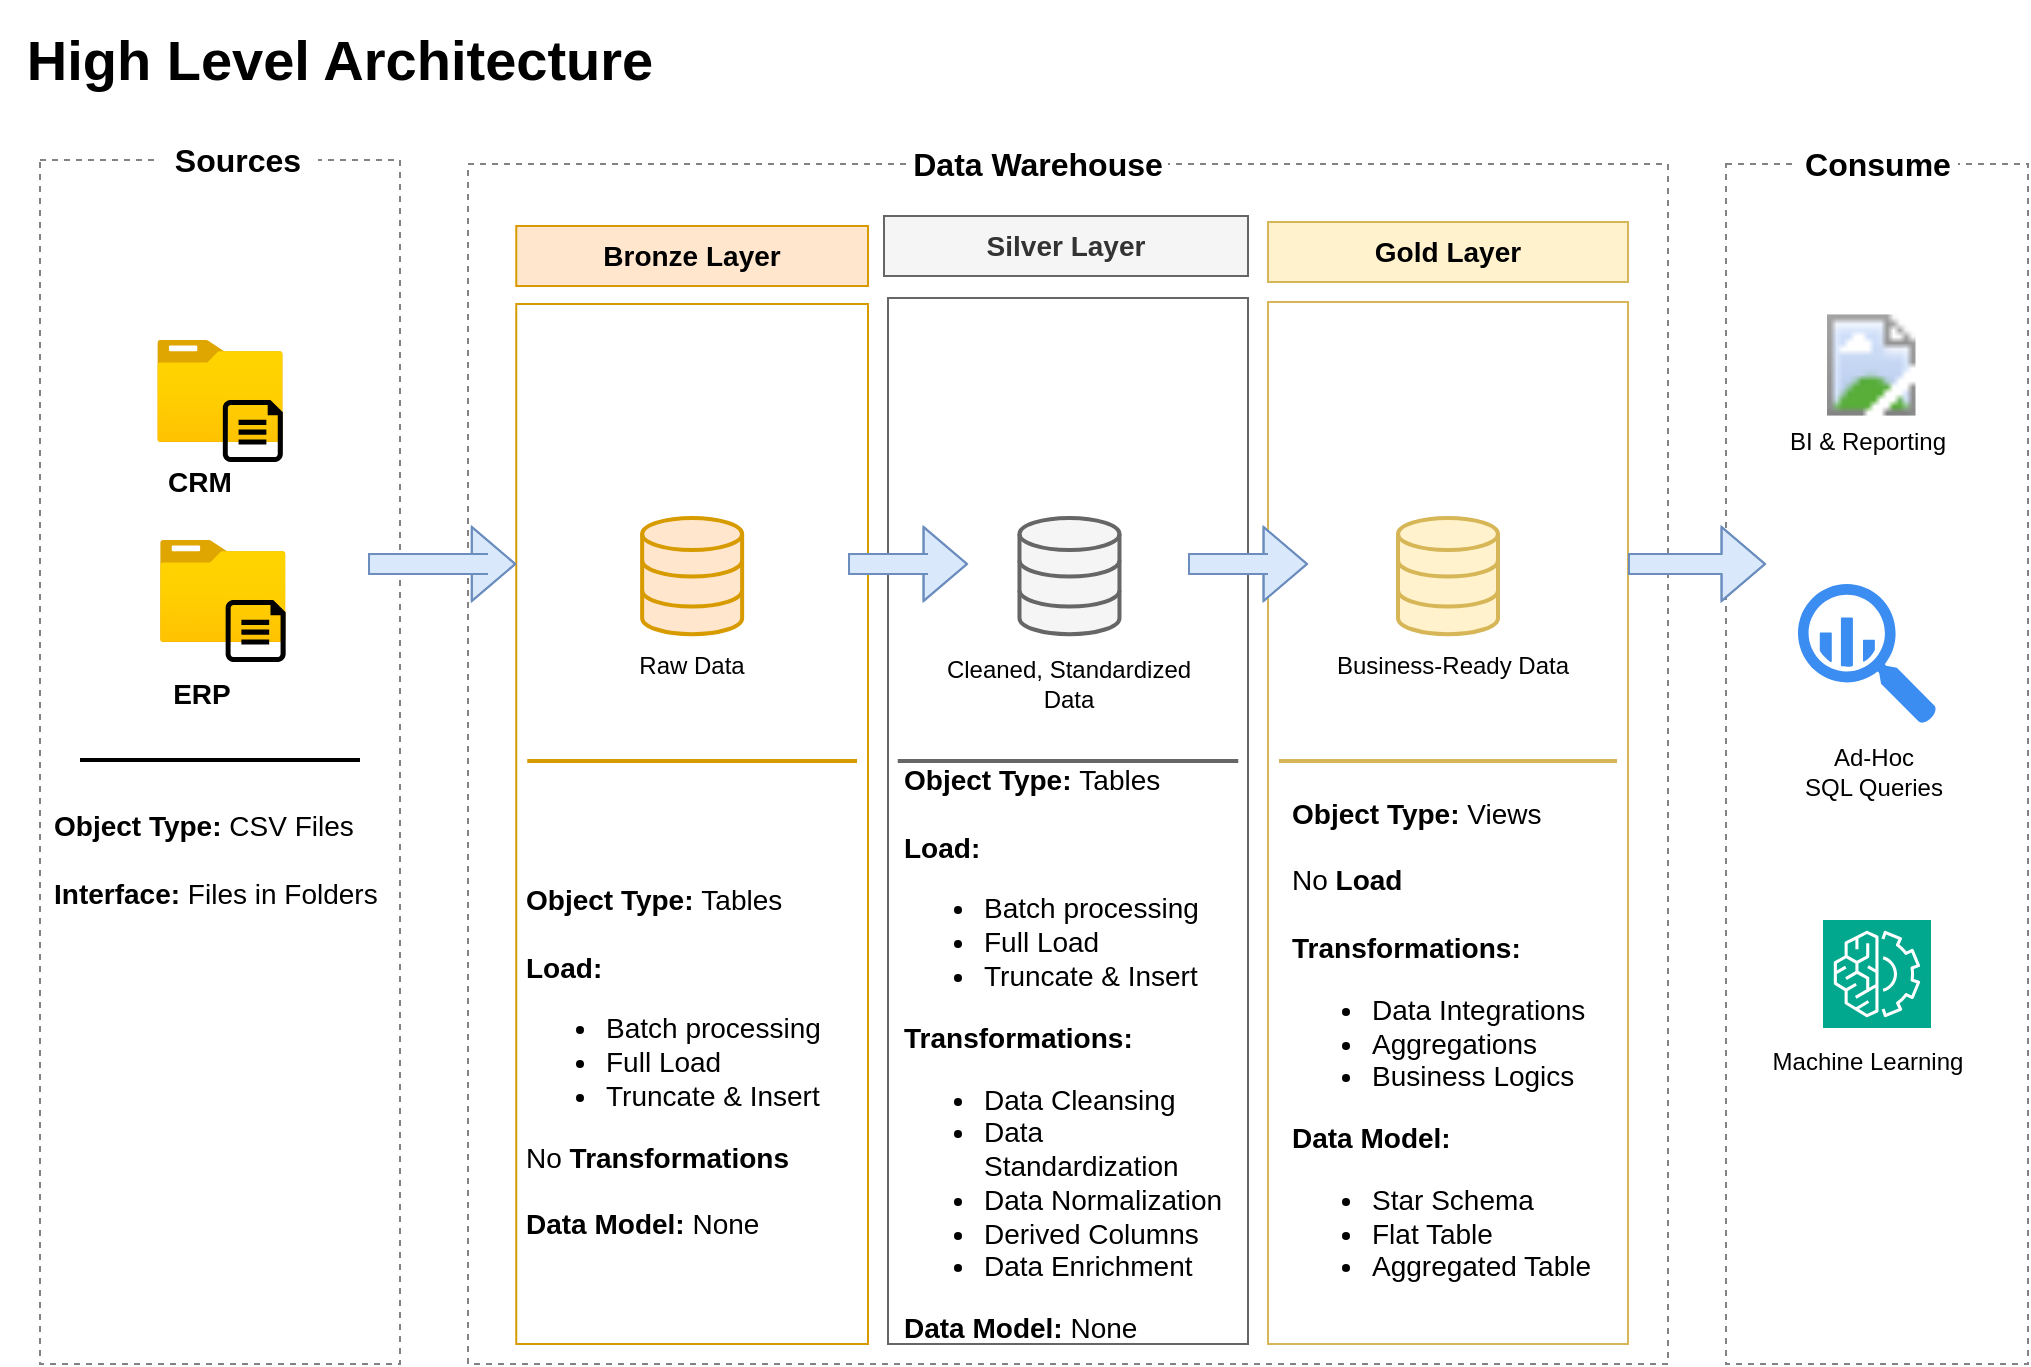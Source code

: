 <mxfile version="26.2.2">
  <diagram name="Page-1" id="UmvSnaBmRrHWnvIkjru-">
    <mxGraphModel dx="1971" dy="679" grid="1" gridSize="10" guides="1" tooltips="1" connect="1" arrows="1" fold="1" page="1" pageScale="1" pageWidth="827" pageHeight="1169" math="0" shadow="0">
      <root>
        <mxCell id="0" />
        <mxCell id="1" parent="0" />
        <mxCell id="a6dhgbFoVq2myDau4QTH-1" value="" style="rounded=0;whiteSpace=wrap;html=1;gradientColor=none;fillColor=none;dashed=1;strokeColor=#838383;" parent="1" vertex="1">
          <mxGeometry x="-50" y="80" width="180" height="602" as="geometry" />
        </mxCell>
        <mxCell id="a6dhgbFoVq2myDau4QTH-2" value="&lt;b&gt;Sources&lt;/b&gt;" style="rounded=0;whiteSpace=wrap;html=1;strokeColor=none;fontSize=16;" parent="1" vertex="1">
          <mxGeometry x="9" y="70" width="80" height="20" as="geometry" />
        </mxCell>
        <mxCell id="a6dhgbFoVq2myDau4QTH-4" value="" style="rounded=0;whiteSpace=wrap;html=1;gradientColor=none;fillColor=none;dashed=1;strokeColor=#838383;" parent="1" vertex="1">
          <mxGeometry x="164" y="82" width="600" height="600" as="geometry" />
        </mxCell>
        <mxCell id="a6dhgbFoVq2myDau4QTH-5" value="&lt;b&gt;Data Warehouse&lt;/b&gt;" style="rounded=0;whiteSpace=wrap;html=1;strokeColor=none;fontSize=16;" parent="1" vertex="1">
          <mxGeometry x="384" y="72" width="130" height="20" as="geometry" />
        </mxCell>
        <mxCell id="a6dhgbFoVq2myDau4QTH-6" value="" style="rounded=0;whiteSpace=wrap;html=1;gradientColor=none;fillColor=none;dashed=1;strokeColor=#838383;" parent="1" vertex="1">
          <mxGeometry x="793" y="82" width="151" height="600" as="geometry" />
        </mxCell>
        <mxCell id="a6dhgbFoVq2myDau4QTH-7" style="edgeStyle=orthogonalEdgeStyle;rounded=0;orthogonalLoop=1;jettySize=auto;html=1;exitX=0.5;exitY=1;exitDx=0;exitDy=0;" parent="1" edge="1">
          <mxGeometry relative="1" as="geometry">
            <mxPoint x="443" y="619" as="sourcePoint" />
            <mxPoint x="443" y="619" as="targetPoint" />
          </mxGeometry>
        </mxCell>
        <mxCell id="a6dhgbFoVq2myDau4QTH-8" value="&lt;b&gt;Consume&lt;/b&gt;" style="rounded=0;whiteSpace=wrap;html=1;strokeColor=none;fontSize=16;" parent="1" vertex="1">
          <mxGeometry x="829" y="72" width="80" height="20" as="geometry" />
        </mxCell>
        <mxCell id="a6dhgbFoVq2myDau4QTH-9" value="High Level Architecture" style="rounded=0;whiteSpace=wrap;html=1;fontSize=28;fontStyle=1;strokeColor=none;fillColor=none;" parent="1" vertex="1">
          <mxGeometry x="-70" width="340" height="60" as="geometry" />
        </mxCell>
        <mxCell id="a6dhgbFoVq2myDau4QTH-10" value="&lt;b&gt;&lt;font&gt;Bronze Layer&lt;/font&gt;&lt;/b&gt;" style="rounded=0;whiteSpace=wrap;html=1;labelBackgroundColor=none;fillColor=#ffe6cc;strokeColor=#d79b00;fontSize=14;" parent="1" vertex="1">
          <mxGeometry x="188.13" y="113" width="175.87" height="30" as="geometry" />
        </mxCell>
        <mxCell id="a6dhgbFoVq2myDau4QTH-11" value="" style="rounded=0;whiteSpace=wrap;html=1;labelBackgroundColor=none;fillColor=none;strokeColor=#d79b00;fontSize=14;" parent="1" vertex="1">
          <mxGeometry x="188.13" y="152" width="175.87" height="520" as="geometry" />
        </mxCell>
        <mxCell id="a6dhgbFoVq2myDau4QTH-12" style="edgeStyle=orthogonalEdgeStyle;rounded=0;orthogonalLoop=1;jettySize=auto;html=1;exitX=0.5;exitY=1;exitDx=0;exitDy=0;" parent="1" edge="1">
          <mxGeometry relative="1" as="geometry">
            <mxPoint x="646" y="462" as="sourcePoint" />
            <mxPoint x="646" y="462" as="targetPoint" />
          </mxGeometry>
        </mxCell>
        <mxCell id="a6dhgbFoVq2myDau4QTH-13" value="&lt;b&gt;&lt;font&gt;Silver Layer&lt;/font&gt;&lt;/b&gt;" style="rounded=0;whiteSpace=wrap;html=1;labelBackgroundColor=none;fillColor=#f5f5f5;strokeColor=#666666;fontSize=14;fontColor=#333333;" parent="1" vertex="1">
          <mxGeometry x="372" y="108" width="182" height="30" as="geometry" />
        </mxCell>
        <mxCell id="a6dhgbFoVq2myDau4QTH-14" value="" style="rounded=0;whiteSpace=wrap;html=1;labelBackgroundColor=none;fillColor=none;strokeColor=#666666;fontSize=14;fontColor=#333333;" parent="1" vertex="1">
          <mxGeometry x="374" y="149" width="180" height="523" as="geometry" />
        </mxCell>
        <mxCell id="a6dhgbFoVq2myDau4QTH-15" style="edgeStyle=orthogonalEdgeStyle;rounded=0;orthogonalLoop=1;jettySize=auto;html=1;exitX=0.5;exitY=1;exitDx=0;exitDy=0;" parent="1" edge="1">
          <mxGeometry relative="1" as="geometry">
            <mxPoint x="835" y="461" as="sourcePoint" />
            <mxPoint x="835" y="461" as="targetPoint" />
          </mxGeometry>
        </mxCell>
        <mxCell id="a6dhgbFoVq2myDau4QTH-16" value="&lt;b&gt;&lt;font&gt;Gold Layer&lt;/font&gt;&lt;/b&gt;" style="rounded=0;whiteSpace=wrap;html=1;labelBackgroundColor=none;fillColor=#fff2cc;strokeColor=#d6b656;fontSize=14;" parent="1" vertex="1">
          <mxGeometry x="564" y="111" width="180" height="30" as="geometry" />
        </mxCell>
        <mxCell id="a6dhgbFoVq2myDau4QTH-17" value="" style="rounded=0;whiteSpace=wrap;html=1;labelBackgroundColor=none;fillColor=none;strokeColor=#d6b656;fontSize=14;" parent="1" vertex="1">
          <mxGeometry x="564" y="151" width="180" height="521" as="geometry" />
        </mxCell>
        <mxCell id="a6dhgbFoVq2myDau4QTH-20" value="&lt;b&gt;&lt;font style=&quot;font-size: 14px;&quot;&gt;CRM&lt;/font&gt;&lt;/b&gt;" style="rounded=0;whiteSpace=wrap;html=1;fillColor=default;strokeColor=none;" parent="1" vertex="1">
          <mxGeometry y="231" width="60" height="19" as="geometry" />
        </mxCell>
        <mxCell id="a6dhgbFoVq2myDau4QTH-32" value="&lt;b&gt;&lt;font style=&quot;font-size: 14px;&quot;&gt;ERP&lt;/font&gt;&lt;/b&gt;" style="rounded=0;whiteSpace=wrap;html=1;fillColor=default;strokeColor=none;" parent="1" vertex="1">
          <mxGeometry x="1" y="333" width="60" height="27" as="geometry" />
        </mxCell>
        <mxCell id="a6dhgbFoVq2myDau4QTH-35" value="" style="endArrow=none;html=1;rounded=0;strokeWidth=2;" parent="1" edge="1">
          <mxGeometry width="50" height="50" relative="1" as="geometry">
            <mxPoint x="1" y="380" as="sourcePoint" />
            <mxPoint x="81" y="380" as="targetPoint" />
            <Array as="points">
              <mxPoint x="-30" y="380" />
              <mxPoint x="40" y="380" />
              <mxPoint x="81" y="380" />
              <mxPoint x="110" y="380" />
            </Array>
          </mxGeometry>
        </mxCell>
        <mxCell id="a6dhgbFoVq2myDau4QTH-36" value="&lt;b&gt;Object Type:&lt;/b&gt; CSV Files&lt;div&gt;&lt;br&gt;&lt;div&gt;&lt;b&gt;Interface:&lt;/b&gt; Files in Folders&lt;/div&gt;&lt;/div&gt;" style="rounded=0;whiteSpace=wrap;html=1;strokeColor=none;align=left;fillColor=none;fontSize=14;" parent="1" vertex="1">
          <mxGeometry x="-45.12" y="400" width="170.25" height="60" as="geometry" />
        </mxCell>
        <mxCell id="a6dhgbFoVq2myDau4QTH-37" value="" style="html=1;verticalLabelPosition=bottom;align=center;labelBackgroundColor=#ffffff;verticalAlign=top;strokeWidth=2;strokeColor=#d79b00;shadow=0;dashed=0;shape=mxgraph.ios7.icons.data;fillColor=#ffe6cc;" parent="1" vertex="1">
          <mxGeometry x="251.07" y="259" width="50" height="58.1" as="geometry" />
        </mxCell>
        <mxCell id="a6dhgbFoVq2myDau4QTH-38" value="" style="html=1;verticalLabelPosition=bottom;align=center;labelBackgroundColor=#ffffff;verticalAlign=top;strokeWidth=2;strokeColor=#666666;shadow=0;dashed=0;shape=mxgraph.ios7.icons.data;fillColor=#f5f5f5;fontColor=#333333;" parent="1" vertex="1">
          <mxGeometry x="439.74" y="259" width="50" height="58.1" as="geometry" />
        </mxCell>
        <mxCell id="a6dhgbFoVq2myDau4QTH-39" value="" style="html=1;verticalLabelPosition=bottom;align=center;labelBackgroundColor=#ffffff;verticalAlign=top;strokeWidth=2;strokeColor=#d6b656;shadow=0;dashed=0;shape=mxgraph.ios7.icons.data;fillColor=#fff2cc;" parent="1" vertex="1">
          <mxGeometry x="629" y="259" width="50" height="58.1" as="geometry" />
        </mxCell>
        <mxCell id="a6dhgbFoVq2myDau4QTH-40" value="" style="shape=flexArrow;endArrow=classic;html=1;rounded=0;fillColor=#dae8fc;strokeColor=#6c8ebf;endWidth=26;endSize=6.91;entryX=0;entryY=0.25;entryDx=0;entryDy=0;" parent="1" target="a6dhgbFoVq2myDau4QTH-11" edge="1">
          <mxGeometry width="50" height="50" relative="1" as="geometry">
            <mxPoint x="114" y="282" as="sourcePoint" />
            <mxPoint x="174" y="282" as="targetPoint" />
            <Array as="points">
              <mxPoint x="174" y="282" />
            </Array>
          </mxGeometry>
        </mxCell>
        <mxCell id="a6dhgbFoVq2myDau4QTH-46" value="" style="shape=flexArrow;endArrow=classic;html=1;rounded=0;entryX=0.085;entryY=0.283;entryDx=0;entryDy=0;entryPerimeter=0;fillColor=#dae8fc;strokeColor=#6c8ebf;endWidth=26;endSize=6.91;" parent="1" edge="1">
          <mxGeometry width="50" height="50" relative="1" as="geometry">
            <mxPoint x="744" y="282" as="sourcePoint" />
            <mxPoint x="813" y="282" as="targetPoint" />
            <Array as="points">
              <mxPoint x="753" y="282" />
            </Array>
          </mxGeometry>
        </mxCell>
        <mxCell id="a6dhgbFoVq2myDau4QTH-47" value="" style="shape=flexArrow;endArrow=classic;html=1;rounded=0;fillColor=#dae8fc;strokeColor=#6c8ebf;endWidth=26;endSize=6.91;" parent="1" edge="1">
          <mxGeometry width="50" height="50" relative="1" as="geometry">
            <mxPoint x="354" y="282" as="sourcePoint" />
            <mxPoint x="414" y="282" as="targetPoint" />
            <Array as="points">
              <mxPoint x="394" y="282" />
            </Array>
          </mxGeometry>
        </mxCell>
        <mxCell id="a6dhgbFoVq2myDau4QTH-49" value="" style="shape=flexArrow;endArrow=classic;html=1;rounded=0;fillColor=#dae8fc;strokeColor=#6c8ebf;endWidth=26;endSize=6.91;" parent="1" edge="1">
          <mxGeometry width="50" height="50" relative="1" as="geometry">
            <mxPoint x="524" y="282" as="sourcePoint" />
            <mxPoint x="584" y="282" as="targetPoint" />
            <Array as="points">
              <mxPoint x="564" y="282" />
            </Array>
          </mxGeometry>
        </mxCell>
        <mxCell id="a6dhgbFoVq2myDau4QTH-50" value="" style="endArrow=none;html=1;rounded=0;strokeWidth=2;fillColor=#ffe6cc;strokeColor=#d79b00;" parent="1" edge="1">
          <mxGeometry width="50" height="50" relative="1" as="geometry">
            <mxPoint x="224.63" y="380.5" as="sourcePoint" />
            <mxPoint x="304.63" y="380.5" as="targetPoint" />
            <Array as="points">
              <mxPoint x="193.63" y="380.5" />
              <mxPoint x="263.63" y="380.5" />
              <mxPoint x="304.63" y="380.5" />
              <mxPoint x="358.51" y="380.5" />
            </Array>
          </mxGeometry>
        </mxCell>
        <mxCell id="a6dhgbFoVq2myDau4QTH-51" value="&lt;b&gt;Object Type:&lt;/b&gt;&amp;nbsp;Tables&lt;span style=&quot;color: rgba(0, 0, 0, 0); font-family: monospace; font-size: 0px; text-wrap-mode: nowrap;&quot;&gt;%3CmxGraphModel%3E%3Croot%3E%3CmxCell%20id%3D%220%22%2F%3E%3CmxCell%20id%3D%221%22%20parent%3D%220%22%2F%3E%3CmxCell%20id%3D%222%22%20value%3D%22%22%20style%3D%22endArrow%3Dnone%3Bhtml%3D1%3Brounded%3D0%3BstrokeWidth%3D2%3B%22%20edge%3D%221%22%20parent%3D%221%22%3E%3CmxGeometry%20width%3D%2250%22%20height%3D%2250%22%20relative%3D%221%22%20as%3D%22geometry%22%3E%3CmxPoint%20x%3D%2231%22%20y%3D%22478%22%20as%3D%22sourcePoint%22%2F%3E%3CmxPoint%20x%3D%22111%22%20y%3D%22478%22%20as%3D%22targetPoint%22%2F%3E%3CArray%20as%3D%22points%22%3E%3CmxPoint%20y%3D%22478%22%2F%3E%3CmxPoint%20x%3D%2270%22%20y%3D%22478%22%2F%3E%3CmxPoint%20x%3D%22111%22%20y%3D%22478%22%2F%3E%3CmxPoint%20x%3D%22140%22%20y%3D%22478%22%2F%3E%3C%2FArray%3E%3C%2FmxGeometry%3E%3C%2FmxCell%3E%3CmxCell%20id%3D%223%22%20value%3D%22%26lt%3Bb%26gt%3BObject%20Type%3A%26lt%3B%2Fb%26gt%3B%20CSV%20Files%26lt%3Bdiv%26gt%3B%26lt%3Bbr%26gt%3B%26lt%3Bdiv%26gt%3B%26lt%3Bb%26gt%3BInterface%3A%26lt%3B%2Fb%26gt%3B%20Files%20in%20Folders%26lt%3B%2Fdiv%26gt%3B%26lt%3B%2Fdiv%26gt%3B%22%20style%3D%22rounded%3D0%3BwhiteSpace%3Dwrap%3Bhtml%3D1%3BstrokeColor%3Dnone%3Balign%3Dleft%3BfillColor%3Dnone%3BfontSize%3D14%3B%22%20vertex%3D%221%22%20parent%3D%221%22%3E%3CmxGeometry%20x%3D%22-15.12%22%20y%3D%22498%22%20width%3D%22170.25%22%20height%3D%2260%22%20as%3D%22geometry%22%2F%3E%3C%2FmxCell%3E%3C%2Froot%3E%3C%2FmxGraphModel%3E&lt;/span&gt;&lt;div&gt;&lt;br&gt;&lt;div&gt;&lt;div&gt;&lt;b&gt;Load:&lt;/b&gt;&amp;nbsp;&lt;/div&gt;&lt;/div&gt;&lt;/div&gt;&lt;div&gt;&lt;ul&gt;&lt;li&gt;Batch processing&lt;/li&gt;&lt;li&gt;Full Load&lt;/li&gt;&lt;li&gt;Truncate &amp;amp; Insert&lt;/li&gt;&lt;/ul&gt;&lt;div&gt;No &lt;b&gt;Transformations&lt;/b&gt;&lt;/div&gt;&lt;/div&gt;&lt;div&gt;&lt;b&gt;&lt;br&gt;&lt;/b&gt;&lt;/div&gt;&lt;div&gt;&lt;b&gt;Data Model: &lt;/b&gt;None&amp;nbsp;&lt;/div&gt;" style="rounded=0;whiteSpace=wrap;html=1;strokeColor=none;align=left;fillColor=none;fontSize=14;" parent="1" vertex="1">
          <mxGeometry x="190.94" y="400" width="170.25" height="262" as="geometry" />
        </mxCell>
        <mxCell id="a6dhgbFoVq2myDau4QTH-52" value="" style="endArrow=none;html=1;rounded=0;strokeWidth=2;fillColor=#f5f5f5;strokeColor=#666666;" parent="1" edge="1">
          <mxGeometry width="50" height="50" relative="1" as="geometry">
            <mxPoint x="409.87" y="380.5" as="sourcePoint" />
            <mxPoint x="489.87" y="380.5" as="targetPoint" />
            <Array as="points">
              <mxPoint x="378.87" y="380.5" />
              <mxPoint x="448.87" y="380.5" />
              <mxPoint x="489.87" y="380.5" />
              <mxPoint x="549.13" y="380.5" />
            </Array>
          </mxGeometry>
        </mxCell>
        <mxCell id="a6dhgbFoVq2myDau4QTH-54" value="" style="endArrow=none;html=1;rounded=0;strokeWidth=2;fillColor=#fff2cc;strokeColor=#d6b656;" parent="1" edge="1">
          <mxGeometry width="50" height="50" relative="1" as="geometry">
            <mxPoint x="600.5" y="380.5" as="sourcePoint" />
            <mxPoint x="680.5" y="380.5" as="targetPoint" />
            <Array as="points">
              <mxPoint x="569.5" y="380.5" />
              <mxPoint x="639.5" y="380.5" />
              <mxPoint x="680.5" y="380.5" />
              <mxPoint x="738.51" y="380.5" />
            </Array>
          </mxGeometry>
        </mxCell>
        <mxCell id="a6dhgbFoVq2myDau4QTH-56" value="&lt;b&gt;Object Type:&lt;/b&gt;&amp;nbsp;Tables&lt;span style=&quot;color: rgba(0, 0, 0, 0); font-family: monospace; font-size: 0px; text-wrap-mode: nowrap;&quot;&gt;%3CmxGraphModel%3E%3Croot%3E%3CmxCell%20id%3D%220%22%2F%3E%3CmxCell%20id%3D%221%22%20parent%3D%220%22%2F%3E%3CmxCell%20id%3D%222%22%20value%3D%22%22%20style%3D%22endArrow%3Dnone%3Bhtml%3D1%3Brounded%3D0%3BstrokeWidth%3D2%3B%22%20edge%3D%221%22%20parent%3D%221%22%3E%3CmxGeometry%20width%3D%2250%22%20height%3D%2250%22%20relative%3D%221%22%20as%3D%22geometry%22%3E%3CmxPoint%20x%3D%2231%22%20y%3D%22478%22%20as%3D%22sourcePoint%22%2F%3E%3CmxPoint%20x%3D%22111%22%20y%3D%22478%22%20as%3D%22targetPoint%22%2F%3E%3CArray%20as%3D%22points%22%3E%3CmxPoint%20y%3D%22478%22%2F%3E%3CmxPoint%20x%3D%2270%22%20y%3D%22478%22%2F%3E%3CmxPoint%20x%3D%22111%22%20y%3D%22478%22%2F%3E%3CmxPoint%20x%3D%22140%22%20y%3D%22478%22%2F%3E%3C%2FArray%3E%3C%2FmxGeometry%3E%3C%2FmxCell%3E%3CmxCell%20id%3D%223%22%20value%3D%22%26lt%3Bb%26gt%3BObject%20Type%3A%26lt%3B%2Fb%26gt%3B%20CSV%20Files%26lt%3Bdiv%26gt%3B%26lt%3Bbr%26gt%3B%26lt%3Bdiv%26gt%3B%26lt%3Bb%26gt%3BInterface%3A%26lt%3B%2Fb%26gt%3B%20Files%20in%20Folders%26lt%3B%2Fdiv%26gt%3B%26lt%3B%2Fdiv%26gt%3B%22%20style%3D%22rounded%3D0%3BwhiteSpace%3Dwrap%3Bhtml%3D1%3BstrokeColor%3Dnone%3Balign%3Dleft%3BfillColor%3Dnone%3BfontSize%3D14%3B%22%20vertex%3D%221%22%20parent%3D%221%22%3E%3CmxGeometry%20x%3D%22-15.12%22%20y%3D%22498%22%20width%3D%22170.25%22%20height%3D%2260%22%20as%3D%22geometry%22%2F%3E%3C%2FmxCell%3E%3C%2Froot%3E%3C%2FmxGraphModel%3E&lt;/span&gt;&lt;div&gt;&lt;br&gt;&lt;div&gt;&lt;div&gt;&lt;b&gt;Load:&lt;/b&gt;&amp;nbsp;&lt;/div&gt;&lt;/div&gt;&lt;/div&gt;&lt;div&gt;&lt;ul&gt;&lt;li&gt;Batch processing&lt;/li&gt;&lt;li&gt;Full Load&lt;/li&gt;&lt;li&gt;Truncate &amp;amp; Insert&lt;/li&gt;&lt;/ul&gt;&lt;div&gt;&lt;b&gt;Transformations:&lt;/b&gt;&lt;/div&gt;&lt;/div&gt;&lt;div&gt;&lt;ul&gt;&lt;li&gt;Data Cleansing&lt;/li&gt;&lt;li&gt;Data Standardization&lt;/li&gt;&lt;li&gt;Data Normalization&lt;/li&gt;&lt;li&gt;Derived Columns&lt;/li&gt;&lt;li&gt;Data Enrichment&lt;/li&gt;&lt;/ul&gt;&lt;/div&gt;&lt;div&gt;&lt;b&gt;Data Model: &lt;/b&gt;None&amp;nbsp;&lt;/div&gt;" style="rounded=0;whiteSpace=wrap;html=1;strokeColor=none;align=left;fillColor=none;fontSize=14;" parent="1" vertex="1">
          <mxGeometry x="379.62" y="382" width="170.25" height="290" as="geometry" />
        </mxCell>
        <mxCell id="a6dhgbFoVq2myDau4QTH-57" value="&lt;b&gt;Object Type:&lt;/b&gt;&amp;nbsp;Views&lt;span style=&quot;color: rgba(0, 0, 0, 0); font-family: monospace; font-size: 0px; text-wrap-mode: nowrap;&quot;&gt;%3CmxGraphModel%3E%3Croot%3E%3CmxCell%20id%3D%220%22%2F%3E%3CmxCell%20id%3D%221%22%20parent%3D%220%22%2F%3E%3CmxCell%20id%3D%222%22%20value%3D%22%22%20style%3D%22endArrow%3Dnone%3Bhtml%3D1%3Brounded%3D0%3BstrokeWidth%3D2%3B%22%20edge%3D%221%22%20parent%3D%221%22%3E%3CmxGeometry%20width%3D%2250%22%20height%3D%2250%22%20relative%3D%221%22%20as%3D%22geometry%22%3E%3CmxPoint%20x%3D%2231%22%20y%3D%22478%22%20as%3D%22sourcePoint%22%2F%3E%3CmxPoint%20x%3D%22111%22%20y%3D%22478%22%20as%3D%22targetPoint%22%2F%3E%3CArray%20as%3D%22points%22%3E%3CmxPoint%20y%3D%22478%22%2F%3E%3CmxPoint%20x%3D%2270%22%20y%3D%22478%22%2F%3E%3CmxPoint%20x%3D%22111%22%20y%3D%22478%22%2F%3E%3CmxPoint%20x%3D%22140%22%20y%3D%22478%22%2F%3E%3C%2FArray%3E%3C%2FmxGeometry%3E%3C%2FmxCell%3E%3CmxCell%20id%3D%223%22%20value%3D%22%26lt%3Bb%26gt%3BObject%20Type%3A%26lt%3B%2Fb%26gt%3B%20CSV%20Files%26lt%3Bdiv%26gt%3B%26lt%3Bbr%26gt%3B%26lt%3Bdiv%26gt%3B%26lt%3Bb%26gt%3BInterface%3A%26lt%3B%2Fb%26gt%3B%20Files%20in%20Folders%26lt%3B%2Fdiv%26gt%3B%26lt%3B%2Fdiv%26gt%3B%22%20style%3D%22rounded%3D0%3BwhiteSpace%3Dwrap%3Bhtml%3D1%3BstrokeColor%3Dnone%3Balign%3Dleft%3BfillColor%3Dnone%3BfontSize%3D14%3B%22%20vertex%3D%221%22%20parent%3D%221%22%3E%3CmxGeometry%20x%3D%22-15.12%22%20y%3D%22498%22%20width%3D%22170.25%22%20height%3D%2260%22%20as%3D%22geometry%22%2F%3E%3C%2FmxCell%3E%3C%2Froot%3E%3C%2FmxGraphModel%3E&lt;/span&gt;&lt;div&gt;&lt;br&gt;&lt;div&gt;&lt;div&gt;No&lt;b&gt; Load&lt;/b&gt;&lt;/div&gt;&lt;/div&gt;&lt;/div&gt;&lt;div&gt;&lt;b&gt;&lt;br&gt;&lt;/b&gt;&lt;/div&gt;&lt;div&gt;&lt;div&gt;&lt;b&gt;Transformations:&lt;/b&gt;&lt;/div&gt;&lt;/div&gt;&lt;div&gt;&lt;ul&gt;&lt;li&gt;Data Integrations&lt;/li&gt;&lt;li&gt;Aggregations&lt;/li&gt;&lt;li&gt;Business Logics&lt;/li&gt;&lt;/ul&gt;&lt;/div&gt;&lt;div&gt;&lt;b&gt;Data Model:&lt;/b&gt;&lt;/div&gt;&lt;div&gt;&lt;ul&gt;&lt;li&gt;Star Schema&lt;/li&gt;&lt;li&gt;Flat Table&lt;/li&gt;&lt;li&gt;Aggregated Table&lt;/li&gt;&lt;/ul&gt;&lt;/div&gt;" style="rounded=0;whiteSpace=wrap;html=1;strokeColor=none;align=left;fillColor=none;fontSize=14;" parent="1" vertex="1">
          <mxGeometry x="573.75" y="382" width="170.25" height="290" as="geometry" />
        </mxCell>
        <mxCell id="a6dhgbFoVq2myDau4QTH-58" value="" style="image;aspect=fixed;html=1;points=[];align=center;fontSize=12;image=img/lib/azure2/power_platform/PowerBI.svg;" parent="1" vertex="1">
          <mxGeometry x="843.5" y="153" width="44.25" height="59" as="geometry" />
        </mxCell>
        <mxCell id="a6dhgbFoVq2myDau4QTH-59" value="" style="sketch=0;html=1;aspect=fixed;strokeColor=none;shadow=0;fillColor=#3B8DF1;verticalAlign=top;labelPosition=center;verticalLabelPosition=bottom;shape=mxgraph.gcp2.big_query" parent="1" vertex="1">
          <mxGeometry x="829" y="292" width="69.3" height="70" as="geometry" />
        </mxCell>
        <mxCell id="a6dhgbFoVq2myDau4QTH-60" value="" style="sketch=0;points=[[0,0,0],[0.25,0,0],[0.5,0,0],[0.75,0,0],[1,0,0],[0,1,0],[0.25,1,0],[0.5,1,0],[0.75,1,0],[1,1,0],[0,0.25,0],[0,0.5,0],[0,0.75,0],[1,0.25,0],[1,0.5,0],[1,0.75,0]];outlineConnect=0;fontColor=#232F3E;fillColor=#01A88D;strokeColor=#ffffff;dashed=0;verticalLabelPosition=bottom;verticalAlign=top;align=center;html=1;fontSize=12;fontStyle=0;aspect=fixed;shape=mxgraph.aws4.resourceIcon;resIcon=mxgraph.aws4.machine_learning;" parent="1" vertex="1">
          <mxGeometry x="841.5" y="460" width="54" height="54" as="geometry" />
        </mxCell>
        <mxCell id="a6dhgbFoVq2myDau4QTH-61" value="BI &amp;amp; Reporting" style="rounded=0;whiteSpace=wrap;html=1;fillColor=default;strokeColor=none;" parent="1" vertex="1">
          <mxGeometry x="814" y="210.5" width="100" height="21.5" as="geometry" />
        </mxCell>
        <mxCell id="a6dhgbFoVq2myDau4QTH-62" value="Ad-Hoc&lt;div&gt;SQL Queries&lt;/div&gt;" style="rounded=0;whiteSpace=wrap;html=1;fillColor=default;strokeColor=none;" parent="1" vertex="1">
          <mxGeometry x="818.5" y="370.25" width="95.5" height="31.75" as="geometry" />
        </mxCell>
        <mxCell id="a6dhgbFoVq2myDau4QTH-63" value="Machine Learning" style="rounded=0;whiteSpace=wrap;html=1;fillColor=default;strokeColor=none;" parent="1" vertex="1">
          <mxGeometry x="813.65" y="520.25" width="100" height="21.5" as="geometry" />
        </mxCell>
        <mxCell id="a6dhgbFoVq2myDau4QTH-64" value="Raw Data" style="rounded=0;whiteSpace=wrap;html=1;fillColor=default;strokeColor=none;" parent="1" vertex="1">
          <mxGeometry x="226.07" y="322" width="100" height="21.5" as="geometry" />
        </mxCell>
        <mxCell id="a6dhgbFoVq2myDau4QTH-65" value="Cleaned, Standardized Data&lt;span style=&quot;color: rgba(0, 0, 0, 0); font-family: monospace; font-size: 0px; text-align: start; text-wrap-mode: nowrap;&quot;&gt;%3CmxGraphModel%3E%3Croot%3E%3CmxCell%20id%3D%220%22%2F%3E%3CmxCell%20id%3D%221%22%20parent%3D%220%22%2F%3E%3CmxCell%20id%3D%222%22%20value%3D%22Raw%20Data%22%20style%3D%22rounded%3D0%3BwhiteSpace%3Dwrap%3Bhtml%3D1%3BfillColor%3Dnone%3BstrokeColor%3Dnone%3B%22%20vertex%3D%221%22%20parent%3D%221%22%3E%3CmxGeometry%20x%3D%22262.07%22%20y%3D%22420%22%20width%3D%22100%22%20height%3D%2221.5%22%20as%3D%22geometry%22%2F%3E%3C%2FmxCell%3E%3C%2Froot%3E%3C%2FmxGraphModel%3E&lt;/span&gt;" style="rounded=0;whiteSpace=wrap;html=1;fillColor=default;strokeColor=none;" parent="1" vertex="1">
          <mxGeometry x="400.12" y="331" width="129.26" height="21.5" as="geometry" />
        </mxCell>
        <mxCell id="a6dhgbFoVq2myDau4QTH-66" value="Business-Ready Data" style="rounded=0;whiteSpace=wrap;html=1;fillColor=default;strokeColor=none;" parent="1" vertex="1">
          <mxGeometry x="594" y="322" width="125.13" height="21.5" as="geometry" />
        </mxCell>
        <mxCell id="TPaxX2yijbKOYP3qMlXQ-4" value="" style="group" vertex="1" connectable="0" parent="1">
          <mxGeometry x="8.59" y="170" width="62.83" height="61" as="geometry" />
        </mxCell>
        <mxCell id="a6dhgbFoVq2myDau4QTH-18" value="" style="image;aspect=fixed;html=1;points=[];align=center;fontSize=12;image=img/lib/azure2/general/Folder_Blank.svg;" parent="TPaxX2yijbKOYP3qMlXQ-4" vertex="1">
          <mxGeometry width="62.83" height="51" as="geometry" />
        </mxCell>
        <mxCell id="a6dhgbFoVq2myDau4QTH-19" value="" style="verticalLabelPosition=bottom;html=1;verticalAlign=top;align=center;strokeColor=none;fillColor=#000000;shape=mxgraph.azure.cloud_services_configuration_file;pointerEvents=1;" parent="TPaxX2yijbKOYP3qMlXQ-4" vertex="1">
          <mxGeometry x="32.83" y="30" width="30" height="31" as="geometry" />
        </mxCell>
        <mxCell id="TPaxX2yijbKOYP3qMlXQ-10" value="" style="group" vertex="1" connectable="0" parent="1">
          <mxGeometry x="10.0" y="270" width="62.83" height="61" as="geometry" />
        </mxCell>
        <mxCell id="TPaxX2yijbKOYP3qMlXQ-11" value="" style="image;aspect=fixed;html=1;points=[];align=center;fontSize=12;image=img/lib/azure2/general/Folder_Blank.svg;" vertex="1" parent="TPaxX2yijbKOYP3qMlXQ-10">
          <mxGeometry width="62.83" height="51" as="geometry" />
        </mxCell>
        <mxCell id="TPaxX2yijbKOYP3qMlXQ-12" value="" style="verticalLabelPosition=bottom;html=1;verticalAlign=top;align=center;strokeColor=none;fillColor=#000000;shape=mxgraph.azure.cloud_services_configuration_file;pointerEvents=1;" vertex="1" parent="TPaxX2yijbKOYP3qMlXQ-10">
          <mxGeometry x="32.83" y="30" width="30" height="31" as="geometry" />
        </mxCell>
      </root>
    </mxGraphModel>
  </diagram>
</mxfile>
